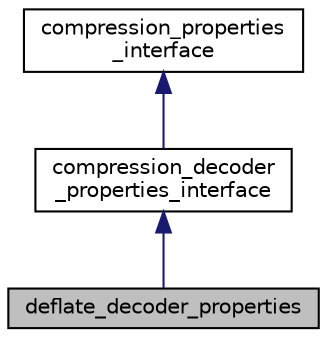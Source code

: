 digraph "deflate_decoder_properties"
{
 // LATEX_PDF_SIZE
  edge [fontname="Helvetica",fontsize="10",labelfontname="Helvetica",labelfontsize="10"];
  node [fontname="Helvetica",fontsize="10",shape=record];
  Node1 [label="deflate_decoder_properties",height=0.2,width=0.4,color="black", fillcolor="grey75", style="filled", fontcolor="black",tooltip=" "];
  Node2 -> Node1 [dir="back",color="midnightblue",fontsize="10",style="solid"];
  Node2 [label="compression_decoder\l_properties_interface",height=0.2,width=0.4,color="black", fillcolor="white", style="filled",URL="$structcompression__decoder__properties__interface.html",tooltip=" "];
  Node3 -> Node2 [dir="back",color="midnightblue",fontsize="10",style="solid"];
  Node3 [label="compression_properties\l_interface",height=0.2,width=0.4,color="black", fillcolor="white", style="filled",URL="$structcompression__properties__interface.html",tooltip=" "];
}
